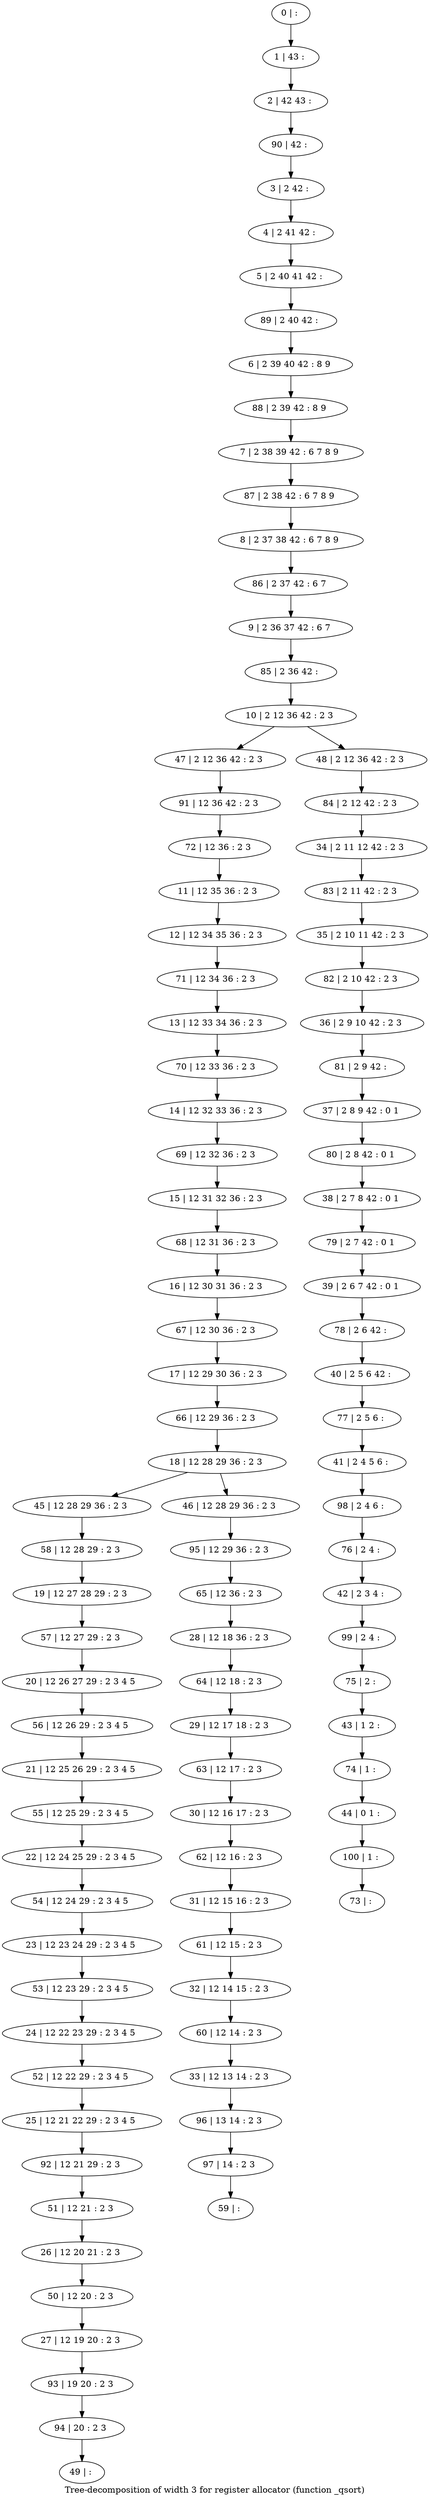 digraph G {
graph [label="Tree-decomposition of width 3 for register allocator (function _qsort)"]
0[label="0 | : "];
1[label="1 | 43 : "];
2[label="2 | 42 43 : "];
3[label="3 | 2 42 : "];
4[label="4 | 2 41 42 : "];
5[label="5 | 2 40 41 42 : "];
6[label="6 | 2 39 40 42 : 8 9 "];
7[label="7 | 2 38 39 42 : 6 7 8 9 "];
8[label="8 | 2 37 38 42 : 6 7 8 9 "];
9[label="9 | 2 36 37 42 : 6 7 "];
10[label="10 | 2 12 36 42 : 2 3 "];
11[label="11 | 12 35 36 : 2 3 "];
12[label="12 | 12 34 35 36 : 2 3 "];
13[label="13 | 12 33 34 36 : 2 3 "];
14[label="14 | 12 32 33 36 : 2 3 "];
15[label="15 | 12 31 32 36 : 2 3 "];
16[label="16 | 12 30 31 36 : 2 3 "];
17[label="17 | 12 29 30 36 : 2 3 "];
18[label="18 | 12 28 29 36 : 2 3 "];
19[label="19 | 12 27 28 29 : 2 3 "];
20[label="20 | 12 26 27 29 : 2 3 4 5 "];
21[label="21 | 12 25 26 29 : 2 3 4 5 "];
22[label="22 | 12 24 25 29 : 2 3 4 5 "];
23[label="23 | 12 23 24 29 : 2 3 4 5 "];
24[label="24 | 12 22 23 29 : 2 3 4 5 "];
25[label="25 | 12 21 22 29 : 2 3 4 5 "];
26[label="26 | 12 20 21 : 2 3 "];
27[label="27 | 12 19 20 : 2 3 "];
28[label="28 | 12 18 36 : 2 3 "];
29[label="29 | 12 17 18 : 2 3 "];
30[label="30 | 12 16 17 : 2 3 "];
31[label="31 | 12 15 16 : 2 3 "];
32[label="32 | 12 14 15 : 2 3 "];
33[label="33 | 12 13 14 : 2 3 "];
34[label="34 | 2 11 12 42 : 2 3 "];
35[label="35 | 2 10 11 42 : 2 3 "];
36[label="36 | 2 9 10 42 : 2 3 "];
37[label="37 | 2 8 9 42 : 0 1 "];
38[label="38 | 2 7 8 42 : 0 1 "];
39[label="39 | 2 6 7 42 : 0 1 "];
40[label="40 | 2 5 6 42 : "];
41[label="41 | 2 4 5 6 : "];
42[label="42 | 2 3 4 : "];
43[label="43 | 1 2 : "];
44[label="44 | 0 1 : "];
45[label="45 | 12 28 29 36 : 2 3 "];
46[label="46 | 12 28 29 36 : 2 3 "];
47[label="47 | 2 12 36 42 : 2 3 "];
48[label="48 | 2 12 36 42 : 2 3 "];
49[label="49 | : "];
50[label="50 | 12 20 : 2 3 "];
51[label="51 | 12 21 : 2 3 "];
52[label="52 | 12 22 29 : 2 3 4 5 "];
53[label="53 | 12 23 29 : 2 3 4 5 "];
54[label="54 | 12 24 29 : 2 3 4 5 "];
55[label="55 | 12 25 29 : 2 3 4 5 "];
56[label="56 | 12 26 29 : 2 3 4 5 "];
57[label="57 | 12 27 29 : 2 3 "];
58[label="58 | 12 28 29 : 2 3 "];
59[label="59 | : "];
60[label="60 | 12 14 : 2 3 "];
61[label="61 | 12 15 : 2 3 "];
62[label="62 | 12 16 : 2 3 "];
63[label="63 | 12 17 : 2 3 "];
64[label="64 | 12 18 : 2 3 "];
65[label="65 | 12 36 : 2 3 "];
66[label="66 | 12 29 36 : 2 3 "];
67[label="67 | 12 30 36 : 2 3 "];
68[label="68 | 12 31 36 : 2 3 "];
69[label="69 | 12 32 36 : 2 3 "];
70[label="70 | 12 33 36 : 2 3 "];
71[label="71 | 12 34 36 : 2 3 "];
72[label="72 | 12 36 : 2 3 "];
73[label="73 | : "];
74[label="74 | 1 : "];
75[label="75 | 2 : "];
76[label="76 | 2 4 : "];
77[label="77 | 2 5 6 : "];
78[label="78 | 2 6 42 : "];
79[label="79 | 2 7 42 : 0 1 "];
80[label="80 | 2 8 42 : 0 1 "];
81[label="81 | 2 9 42 : "];
82[label="82 | 2 10 42 : 2 3 "];
83[label="83 | 2 11 42 : 2 3 "];
84[label="84 | 2 12 42 : 2 3 "];
85[label="85 | 2 36 42 : "];
86[label="86 | 2 37 42 : 6 7 "];
87[label="87 | 2 38 42 : 6 7 8 9 "];
88[label="88 | 2 39 42 : 8 9 "];
89[label="89 | 2 40 42 : "];
90[label="90 | 42 : "];
91[label="91 | 12 36 42 : 2 3 "];
92[label="92 | 12 21 29 : 2 3 "];
93[label="93 | 19 20 : 2 3 "];
94[label="94 | 20 : 2 3 "];
95[label="95 | 12 29 36 : 2 3 "];
96[label="96 | 13 14 : 2 3 "];
97[label="97 | 14 : 2 3 "];
98[label="98 | 2 4 6 : "];
99[label="99 | 2 4 : "];
100[label="100 | 1 : "];
0->1 ;
1->2 ;
3->4 ;
4->5 ;
11->12 ;
18->45 ;
18->46 ;
10->47 ;
10->48 ;
50->27 ;
26->50 ;
51->26 ;
52->25 ;
24->52 ;
53->24 ;
23->53 ;
54->23 ;
22->54 ;
55->22 ;
21->55 ;
56->21 ;
20->56 ;
57->20 ;
19->57 ;
58->19 ;
45->58 ;
60->33 ;
32->60 ;
61->32 ;
31->61 ;
62->31 ;
30->62 ;
63->30 ;
29->63 ;
64->29 ;
28->64 ;
65->28 ;
66->18 ;
17->66 ;
67->17 ;
16->67 ;
68->16 ;
15->68 ;
69->15 ;
14->69 ;
70->14 ;
13->70 ;
71->13 ;
12->71 ;
72->11 ;
74->44 ;
43->74 ;
75->43 ;
76->42 ;
77->41 ;
40->77 ;
78->40 ;
39->78 ;
79->39 ;
38->79 ;
80->38 ;
37->80 ;
81->37 ;
36->81 ;
82->36 ;
35->82 ;
83->35 ;
34->83 ;
84->34 ;
48->84 ;
85->10 ;
9->85 ;
86->9 ;
8->86 ;
87->8 ;
7->87 ;
88->7 ;
6->88 ;
89->6 ;
5->89 ;
90->3 ;
2->90 ;
91->72 ;
47->91 ;
92->51 ;
25->92 ;
27->93 ;
94->49 ;
93->94 ;
95->65 ;
46->95 ;
33->96 ;
97->59 ;
96->97 ;
98->76 ;
41->98 ;
99->75 ;
42->99 ;
100->73 ;
44->100 ;
}

